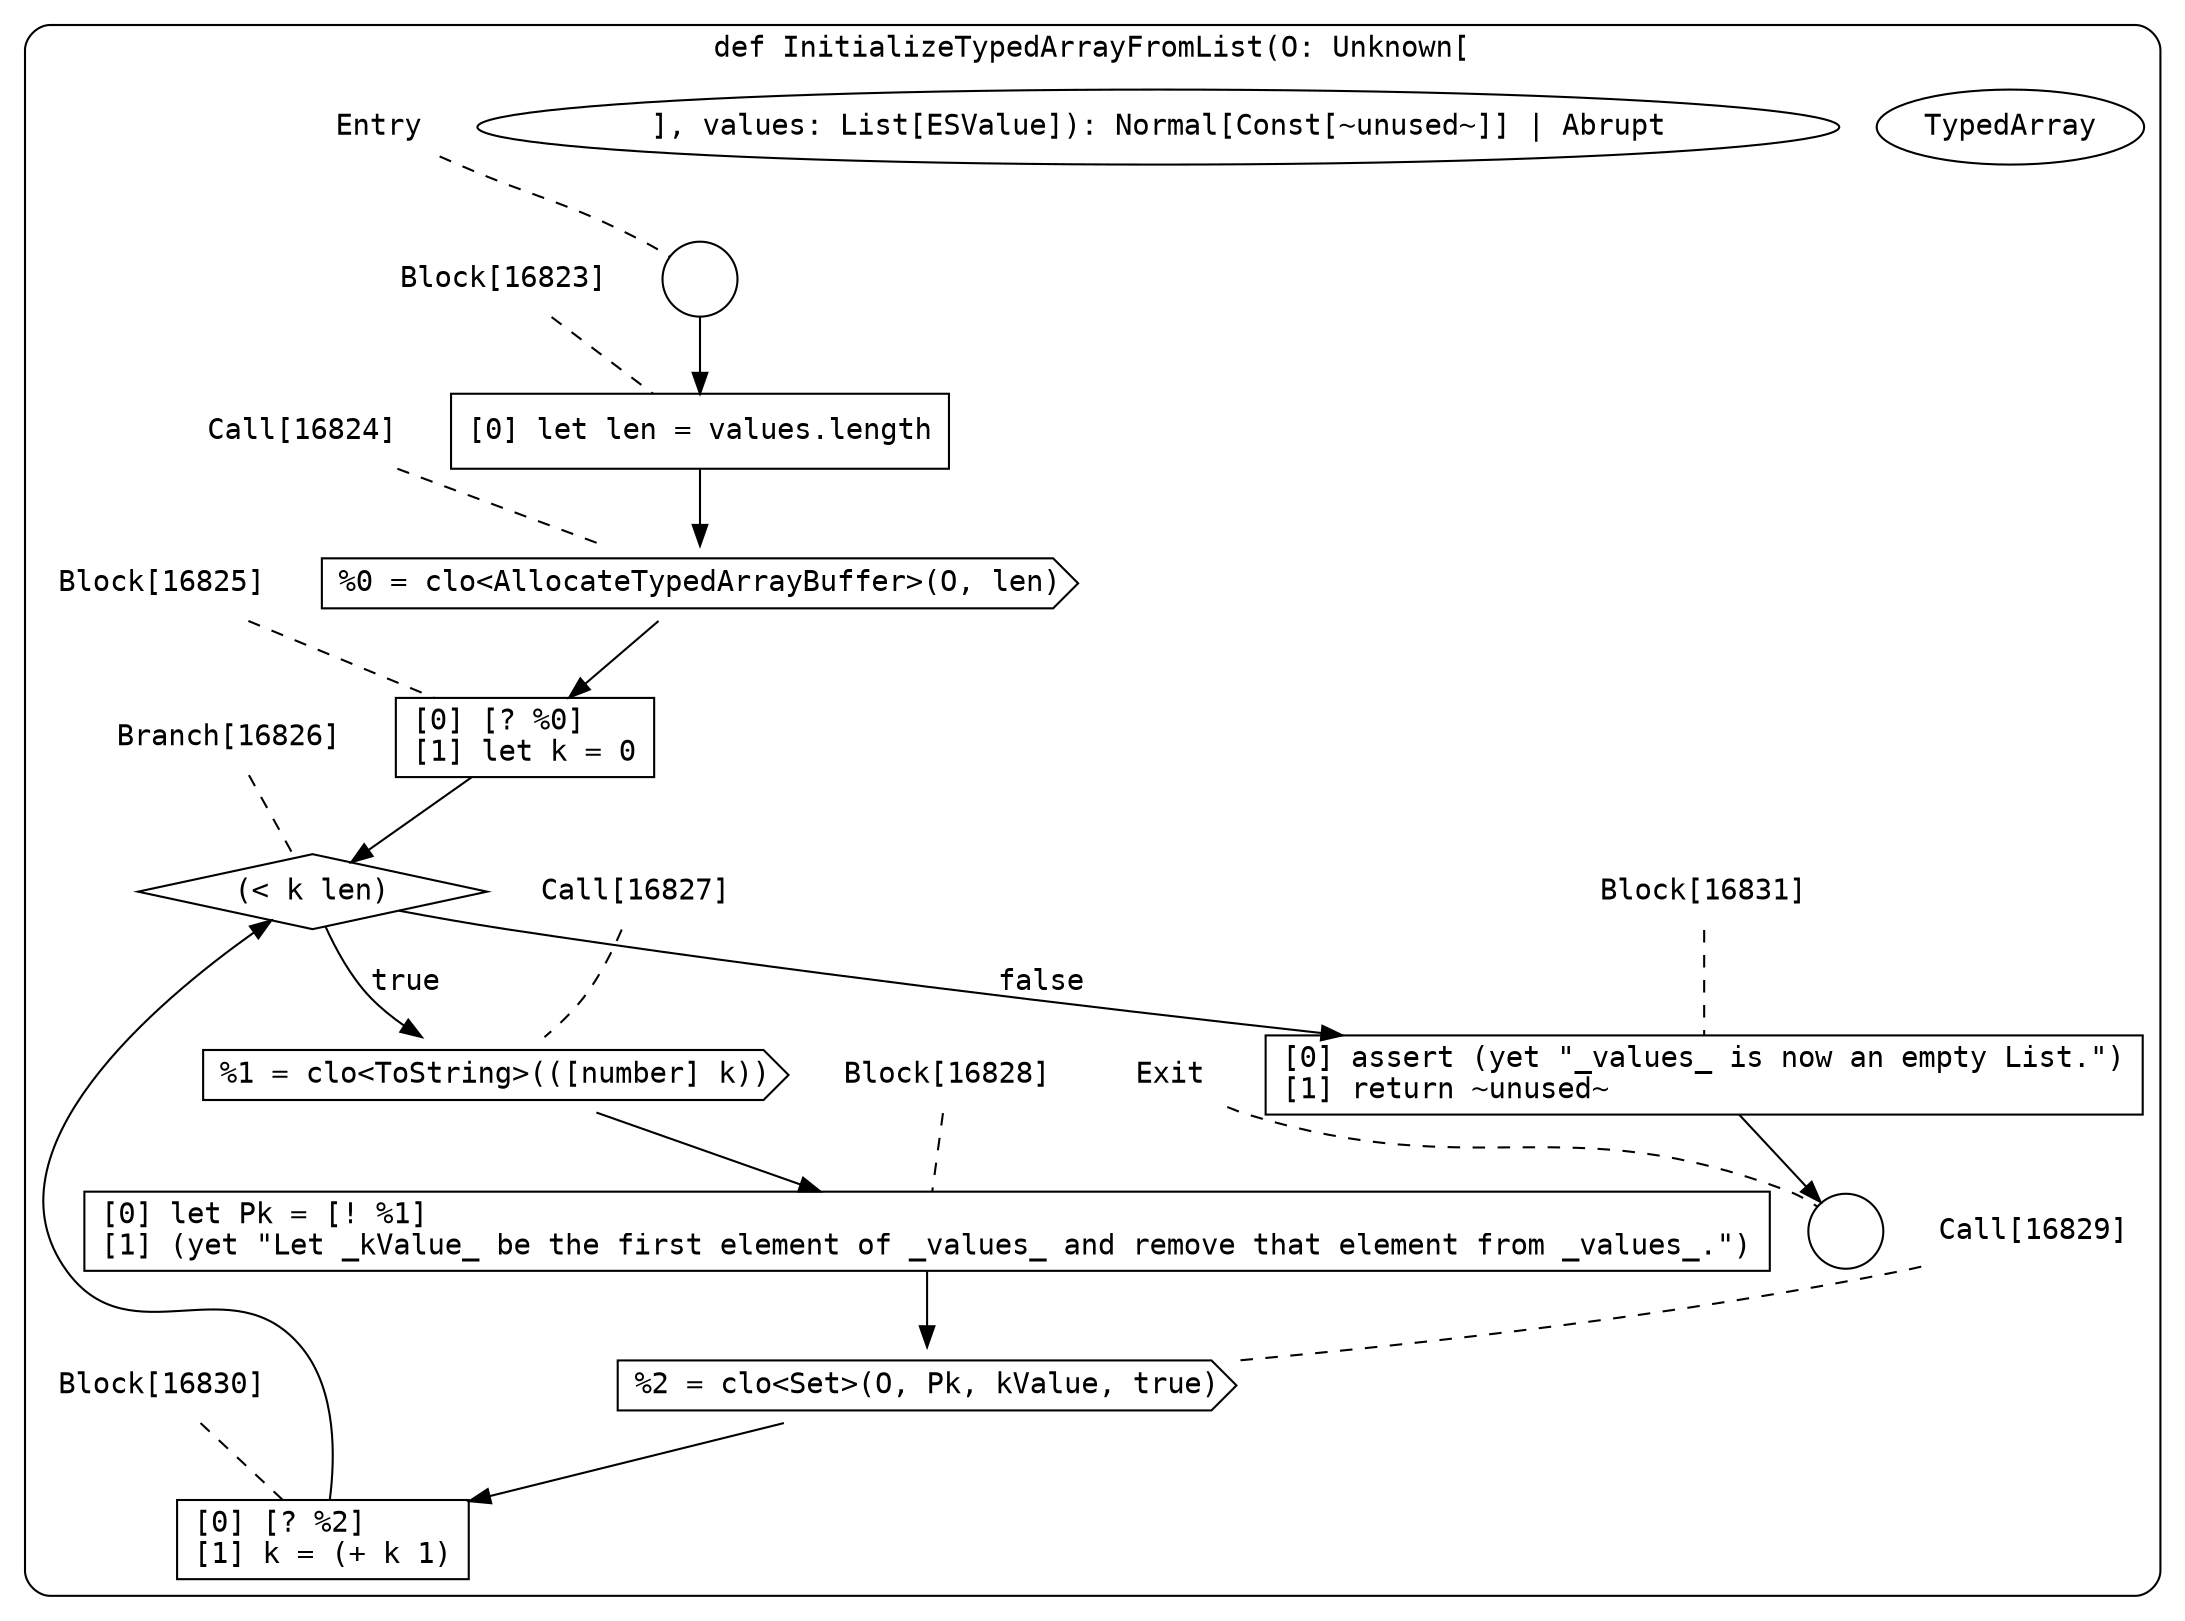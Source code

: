 digraph {
  graph [fontname = "Consolas"]
  node [fontname = "Consolas"]
  edge [fontname = "Consolas"]
  subgraph cluster2429 {
    label = "def InitializeTypedArrayFromList(O: Unknown["TypedArray"], values: List[ESValue]): Normal[Const[~unused~]] | Abrupt"
    style = rounded
    cluster2429_entry_name [shape=none, label=<<font color="black">Entry</font>>]
    cluster2429_entry_name -> cluster2429_entry [arrowhead=none, color="black", style=dashed]
    cluster2429_entry [shape=circle label=" " color="black" fillcolor="white" style=filled]
    cluster2429_entry -> node16823 [color="black"]
    cluster2429_exit_name [shape=none, label=<<font color="black">Exit</font>>]
    cluster2429_exit_name -> cluster2429_exit [arrowhead=none, color="black", style=dashed]
    cluster2429_exit [shape=circle label=" " color="black" fillcolor="white" style=filled]
    node16823_name [shape=none, label=<<font color="black">Block[16823]</font>>]
    node16823_name -> node16823 [arrowhead=none, color="black", style=dashed]
    node16823 [shape=box, label=<<font color="black">[0] let len = values.length<BR ALIGN="LEFT"/></font>> color="black" fillcolor="white", style=filled]
    node16823 -> node16824 [color="black"]
    node16824_name [shape=none, label=<<font color="black">Call[16824]</font>>]
    node16824_name -> node16824 [arrowhead=none, color="black", style=dashed]
    node16824 [shape=cds, label=<<font color="black">%0 = clo&lt;AllocateTypedArrayBuffer&gt;(O, len)</font>> color="black" fillcolor="white", style=filled]
    node16824 -> node16825 [color="black"]
    node16825_name [shape=none, label=<<font color="black">Block[16825]</font>>]
    node16825_name -> node16825 [arrowhead=none, color="black", style=dashed]
    node16825 [shape=box, label=<<font color="black">[0] [? %0]<BR ALIGN="LEFT"/>[1] let k = 0<BR ALIGN="LEFT"/></font>> color="black" fillcolor="white", style=filled]
    node16825 -> node16826 [color="black"]
    node16826_name [shape=none, label=<<font color="black">Branch[16826]</font>>]
    node16826_name -> node16826 [arrowhead=none, color="black", style=dashed]
    node16826 [shape=diamond, label=<<font color="black">(&lt; k len)</font>> color="black" fillcolor="white", style=filled]
    node16826 -> node16827 [label=<<font color="black">true</font>> color="black"]
    node16826 -> node16831 [label=<<font color="black">false</font>> color="black"]
    node16827_name [shape=none, label=<<font color="black">Call[16827]</font>>]
    node16827_name -> node16827 [arrowhead=none, color="black", style=dashed]
    node16827 [shape=cds, label=<<font color="black">%1 = clo&lt;ToString&gt;(([number] k))</font>> color="black" fillcolor="white", style=filled]
    node16827 -> node16828 [color="black"]
    node16831_name [shape=none, label=<<font color="black">Block[16831]</font>>]
    node16831_name -> node16831 [arrowhead=none, color="black", style=dashed]
    node16831 [shape=box, label=<<font color="black">[0] assert (yet &quot;_values_ is now an empty List.&quot;)<BR ALIGN="LEFT"/>[1] return ~unused~<BR ALIGN="LEFT"/></font>> color="black" fillcolor="white", style=filled]
    node16831 -> cluster2429_exit [color="black"]
    node16828_name [shape=none, label=<<font color="black">Block[16828]</font>>]
    node16828_name -> node16828 [arrowhead=none, color="black", style=dashed]
    node16828 [shape=box, label=<<font color="black">[0] let Pk = [! %1]<BR ALIGN="LEFT"/>[1] (yet &quot;Let _kValue_ be the first element of _values_ and remove that element from _values_.&quot;)<BR ALIGN="LEFT"/></font>> color="black" fillcolor="white", style=filled]
    node16828 -> node16829 [color="black"]
    node16829_name [shape=none, label=<<font color="black">Call[16829]</font>>]
    node16829_name -> node16829 [arrowhead=none, color="black", style=dashed]
    node16829 [shape=cds, label=<<font color="black">%2 = clo&lt;Set&gt;(O, Pk, kValue, true)</font>> color="black" fillcolor="white", style=filled]
    node16829 -> node16830 [color="black"]
    node16830_name [shape=none, label=<<font color="black">Block[16830]</font>>]
    node16830_name -> node16830 [arrowhead=none, color="black", style=dashed]
    node16830 [shape=box, label=<<font color="black">[0] [? %2]<BR ALIGN="LEFT"/>[1] k = (+ k 1)<BR ALIGN="LEFT"/></font>> color="black" fillcolor="white", style=filled]
    node16830 -> node16826 [color="black"]
  }
}